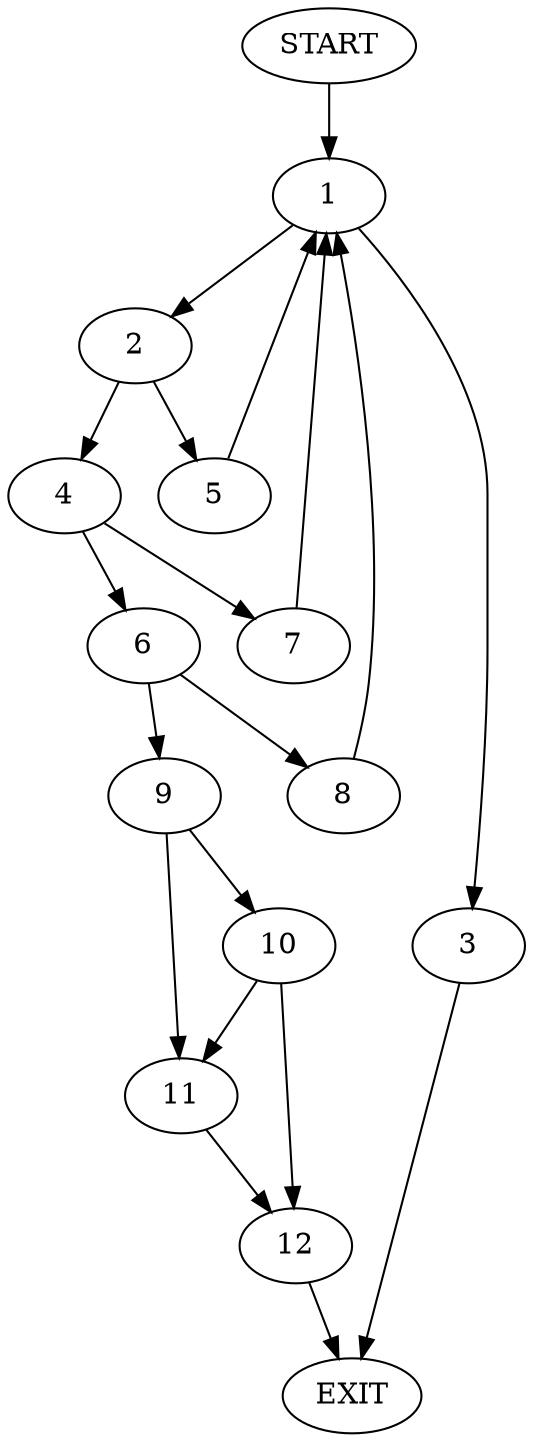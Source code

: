 digraph {
0 [label="START"]
13 [label="EXIT"]
0 -> 1
1 -> 2
1 -> 3
2 -> 4
2 -> 5
3 -> 13
5 -> 1
4 -> 6
4 -> 7
6 -> 8
6 -> 9
7 -> 1
9 -> 10
9 -> 11
8 -> 1
11 -> 12
10 -> 12
10 -> 11
12 -> 13
}
